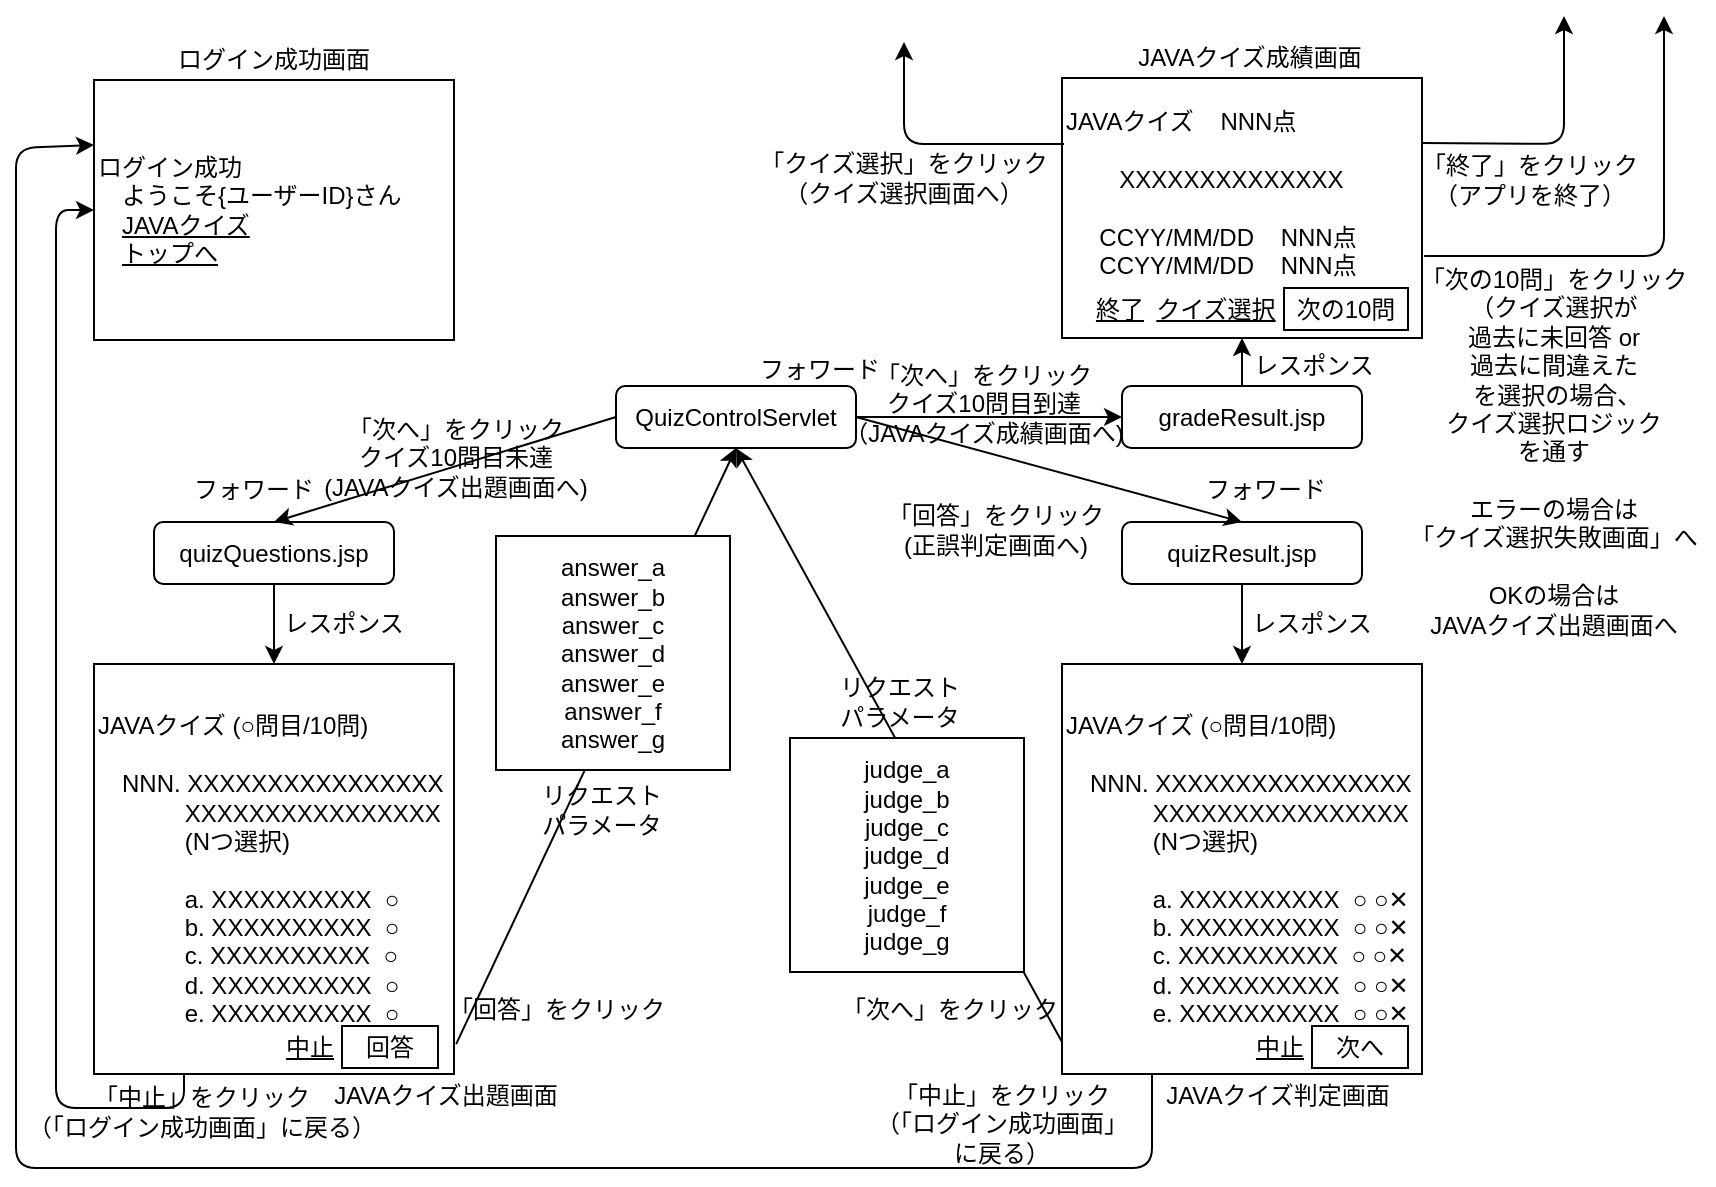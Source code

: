 <mxfile>
    <diagram id="cOPPHnaynSb4PC9Ppda5" name="ページ1">
        <mxGraphModel dx="1403" dy="1644" grid="1" gridSize="10" guides="1" tooltips="1" connect="1" arrows="1" fold="1" page="1" pageScale="1" pageWidth="827" pageHeight="1169" background="none" math="0" shadow="0">
            <root>
                <mxCell id="0"/>
                <mxCell id="1" parent="0"/>
                <mxCell id="12" value="「回答」をクリック&lt;br&gt;(正誤判定画面へ)" style="text;html=1;strokeColor=none;fillColor=none;align=center;verticalAlign=middle;whiteSpace=wrap;rounded=0;" parent="1" vertex="1">
                    <mxGeometry x="-388" y="246" width="116" height="30" as="geometry"/>
                </mxCell>
                <mxCell id="38" value="JAVAクイズ (○問目/10問)&lt;br&gt;&lt;br&gt;　NNN. XXXXXXXXXXXXXXXX&lt;br&gt;&amp;nbsp; &amp;nbsp; &amp;nbsp; &amp;nbsp; &amp;nbsp; &amp;nbsp; &amp;nbsp;XXXXXXXXXXXXXXXX&lt;br&gt;&amp;nbsp; &amp;nbsp; &amp;nbsp; &amp;nbsp; &amp;nbsp; &amp;nbsp; &amp;nbsp;(Nつ選択)&lt;br&gt;&lt;br&gt;&amp;nbsp; &amp;nbsp; &amp;nbsp; &amp;nbsp; &amp;nbsp; &amp;nbsp; &amp;nbsp;a. XXXXXXXXXX&amp;nbsp; ○ ○✕&lt;br&gt;&amp;nbsp; &amp;nbsp; &amp;nbsp; &amp;nbsp; &amp;nbsp; &amp;nbsp; &amp;nbsp;b. XXXXXXXXXX&amp;nbsp; ○ ○✕&lt;br&gt;&amp;nbsp; &amp;nbsp; &amp;nbsp; &amp;nbsp; &amp;nbsp; &amp;nbsp; &amp;nbsp;c. XXXXXXXXXX&amp;nbsp; ○ ○✕&lt;br&gt;&amp;nbsp; &amp;nbsp; &amp;nbsp; &amp;nbsp; &amp;nbsp; &amp;nbsp; &amp;nbsp;d. XXXXXXXXXX&amp;nbsp; ○ ○✕&lt;br&gt;&amp;nbsp; &amp;nbsp; &amp;nbsp; &amp;nbsp; &amp;nbsp; &amp;nbsp; &amp;nbsp;e. XXXXXXXXXX&amp;nbsp; ○ ○✕" style="rounded=0;whiteSpace=wrap;html=1;align=left;" parent="1" vertex="1">
                    <mxGeometry x="-297" y="328" width="180" height="205" as="geometry"/>
                </mxCell>
                <mxCell id="2" value="ログイン成功&lt;br&gt;　ようこそ{ユーザーID}さん&lt;br&gt;　&lt;u&gt;JAVAクイズ&lt;/u&gt;&lt;br&gt;　&lt;u&gt;トップへ&lt;/u&gt;" style="rounded=0;whiteSpace=wrap;html=1;align=left;" parent="1" vertex="1">
                    <mxGeometry x="-781" y="36" width="180" height="130" as="geometry"/>
                </mxCell>
                <mxCell id="3" value="JAVAクイズ (○問目/10問)&lt;br&gt;&lt;br&gt;　NNN. XXXXXXXXXXXXXXXX&lt;br&gt;&amp;nbsp; &amp;nbsp; &amp;nbsp; &amp;nbsp; &amp;nbsp; &amp;nbsp; &amp;nbsp;XXXXXXXXXXXXXXXX&lt;br&gt;&amp;nbsp; &amp;nbsp; &amp;nbsp; &amp;nbsp; &amp;nbsp; &amp;nbsp; &amp;nbsp;(Nつ選択)&lt;br&gt;&lt;br&gt;&amp;nbsp; &amp;nbsp; &amp;nbsp; &amp;nbsp; &amp;nbsp; &amp;nbsp; &amp;nbsp;a. XXXXXXXXXX&amp;nbsp; ○&lt;br&gt;&amp;nbsp; &amp;nbsp; &amp;nbsp; &amp;nbsp; &amp;nbsp; &amp;nbsp; &amp;nbsp;b. XXXXXXXXXX&amp;nbsp; ○&lt;br&gt;&amp;nbsp; &amp;nbsp; &amp;nbsp; &amp;nbsp; &amp;nbsp; &amp;nbsp; &amp;nbsp;c. XXXXXXXXXX&amp;nbsp; ○&lt;br&gt;&amp;nbsp; &amp;nbsp; &amp;nbsp; &amp;nbsp; &amp;nbsp; &amp;nbsp; &amp;nbsp;d. XXXXXXXXXX&amp;nbsp; ○&lt;br&gt;&amp;nbsp; &amp;nbsp; &amp;nbsp; &amp;nbsp; &amp;nbsp; &amp;nbsp; &amp;nbsp;e. XXXXXXXXXX&amp;nbsp; ○" style="rounded=0;whiteSpace=wrap;html=1;align=left;" parent="1" vertex="1">
                    <mxGeometry x="-781" y="328" width="180" height="205" as="geometry"/>
                </mxCell>
                <mxCell id="6" value="回答" style="text;html=1;strokeColor=default;fillColor=none;align=center;verticalAlign=middle;whiteSpace=wrap;rounded=0;" parent="1" vertex="1">
                    <mxGeometry x="-657" y="509" width="48" height="21" as="geometry"/>
                </mxCell>
                <mxCell id="7" value="JAVAクイズ&amp;nbsp; &amp;nbsp; NNN点&lt;br&gt;&lt;br&gt;&amp;nbsp; &amp;nbsp; &amp;nbsp; &amp;nbsp; XXXXXXXXXXXXXX&lt;br&gt;&lt;br&gt;&amp;nbsp; &amp;nbsp; &amp;nbsp;CCYY/MM/DD&amp;nbsp; &amp;nbsp; NNN点&lt;br&gt;&amp;nbsp; &amp;nbsp; &amp;nbsp;CCYY/MM/DD&amp;nbsp; &amp;nbsp; NNN点&lt;br&gt;&lt;br&gt;" style="rounded=0;whiteSpace=wrap;html=1;align=left;" parent="1" vertex="1">
                    <mxGeometry x="-297" y="35" width="180" height="130" as="geometry"/>
                </mxCell>
                <mxCell id="14" value="ログイン成功画面" style="text;html=1;strokeColor=none;fillColor=none;align=center;verticalAlign=middle;whiteSpace=wrap;rounded=0;" parent="1" vertex="1">
                    <mxGeometry x="-771" y="13" width="160" height="25" as="geometry"/>
                </mxCell>
                <mxCell id="15" value="JAVAクイズ出題画面" style="text;html=1;strokeColor=none;fillColor=none;align=center;verticalAlign=middle;whiteSpace=wrap;rounded=0;" parent="1" vertex="1">
                    <mxGeometry x="-685" y="529" width="160" height="30" as="geometry"/>
                </mxCell>
                <mxCell id="16" value="JAVAクイズ成績画面" style="text;html=1;strokeColor=none;fillColor=none;align=center;verticalAlign=middle;whiteSpace=wrap;rounded=0;" parent="1" vertex="1">
                    <mxGeometry x="-283" y="10" width="160" height="30" as="geometry"/>
                </mxCell>
                <mxCell id="18" value="" style="endArrow=classic;html=1;entryX=0;entryY=0.5;entryDx=0;entryDy=0;exitX=0.25;exitY=1;exitDx=0;exitDy=0;" parent="1" source="3" target="2" edge="1">
                    <mxGeometry width="50" height="50" relative="1" as="geometry">
                        <mxPoint x="-661" y="490" as="sourcePoint"/>
                        <mxPoint x="-637" y="369" as="targetPoint"/>
                        <Array as="points">
                            <mxPoint x="-736" y="550"/>
                            <mxPoint x="-800" y="550"/>
                            <mxPoint x="-800" y="101"/>
                        </Array>
                    </mxGeometry>
                </mxCell>
                <mxCell id="21" value="&lt;u&gt;中止&lt;/u&gt;" style="text;html=1;strokeColor=none;fillColor=none;align=center;verticalAlign=middle;whiteSpace=wrap;rounded=0;" parent="1" vertex="1">
                    <mxGeometry x="-697" y="509" width="48" height="21" as="geometry"/>
                </mxCell>
                <mxCell id="27" value="&lt;u&gt;中止&lt;/u&gt;" style="text;html=1;strokeColor=none;fillColor=none;align=center;verticalAlign=middle;whiteSpace=wrap;rounded=0;" parent="1" vertex="1">
                    <mxGeometry x="-212" y="509" width="48" height="21" as="geometry"/>
                </mxCell>
                <mxCell id="28" value="次へ" style="text;html=1;strokeColor=default;fillColor=none;align=center;verticalAlign=middle;whiteSpace=wrap;rounded=0;" parent="1" vertex="1">
                    <mxGeometry x="-172" y="509" width="48" height="21" as="geometry"/>
                </mxCell>
                <mxCell id="29" value="JAVAクイズ判定画面" style="text;html=1;strokeColor=none;fillColor=none;align=center;verticalAlign=middle;whiteSpace=wrap;rounded=0;" parent="1" vertex="1">
                    <mxGeometry x="-269" y="529" width="160" height="30" as="geometry"/>
                </mxCell>
                <mxCell id="33" value="「中止」をクリック&lt;br&gt;（「ログイン成功画面」&lt;br&gt;に戻る）" style="text;html=1;strokeColor=none;fillColor=none;align=center;verticalAlign=middle;whiteSpace=wrap;rounded=0;" parent="1" vertex="1">
                    <mxGeometry x="-407" y="533" width="160" height="50" as="geometry"/>
                </mxCell>
                <mxCell id="39" value="&lt;u&gt;クイズ選択&lt;/u&gt;" style="text;html=1;strokeColor=none;fillColor=none;align=center;verticalAlign=middle;whiteSpace=wrap;rounded=0;" parent="1" vertex="1">
                    <mxGeometry x="-251" y="140" width="62" height="21" as="geometry"/>
                </mxCell>
                <mxCell id="40" value="次の10問" style="text;html=1;strokeColor=default;fillColor=none;align=center;verticalAlign=middle;whiteSpace=wrap;rounded=0;" parent="1" vertex="1">
                    <mxGeometry x="-186" y="140" width="62" height="21" as="geometry"/>
                </mxCell>
                <mxCell id="13" value="" style="endArrow=classic;html=1;entryX=0.5;entryY=1;entryDx=0;entryDy=0;exitX=1.006;exitY=0.927;exitDx=0;exitDy=0;exitPerimeter=0;" parent="1" source="3" target="56" edge="1">
                    <mxGeometry width="50" height="50" relative="1" as="geometry">
                        <mxPoint x="-451" y="437" as="sourcePoint"/>
                        <mxPoint x="-296" y="430.5" as="targetPoint"/>
                    </mxGeometry>
                </mxCell>
                <mxCell id="43" value="「クイズ選択」をクリック&lt;br&gt;（クイズ選択画面へ）" style="text;html=1;strokeColor=none;fillColor=none;align=center;verticalAlign=middle;whiteSpace=wrap;rounded=0;" parent="1" vertex="1">
                    <mxGeometry x="-456" y="60" width="160" height="50" as="geometry"/>
                </mxCell>
                <mxCell id="44" value="" style="endArrow=classic;html=1;exitX=1;exitY=0.5;exitDx=0;exitDy=0;" parent="1" edge="1">
                    <mxGeometry width="50" height="50" relative="1" as="geometry">
                        <mxPoint x="-296" y="68" as="sourcePoint"/>
                        <mxPoint x="-376" y="17" as="targetPoint"/>
                        <Array as="points">
                            <mxPoint x="-376" y="68"/>
                        </Array>
                    </mxGeometry>
                </mxCell>
                <mxCell id="45" value="「次へ」をクリック&lt;br&gt;クイズ10問目到達&lt;br&gt;（JAVAクイズ成績画面へ)" style="text;html=1;strokeColor=none;fillColor=none;align=center;verticalAlign=middle;whiteSpace=wrap;rounded=0;" parent="1" vertex="1">
                    <mxGeometry x="-412" y="176" width="152" height="43" as="geometry"/>
                </mxCell>
                <mxCell id="46" value="" style="endArrow=classic;html=1;exitX=0.25;exitY=1;exitDx=0;exitDy=0;entryX=0;entryY=0.25;entryDx=0;entryDy=0;" parent="1" source="38" target="2" edge="1">
                    <mxGeometry width="50" height="50" relative="1" as="geometry">
                        <mxPoint x="-280" y="550" as="sourcePoint"/>
                        <mxPoint x="-820" y="100" as="targetPoint"/>
                        <Array as="points">
                            <mxPoint x="-252" y="580"/>
                            <mxPoint x="-820" y="580"/>
                            <mxPoint x="-820" y="70"/>
                        </Array>
                    </mxGeometry>
                </mxCell>
                <mxCell id="48" value="「次へ」をクリック&lt;br&gt;クイズ10問目未達&lt;br&gt;(JAVAクイズ出題画面へ)" style="text;html=1;strokeColor=none;fillColor=none;align=center;verticalAlign=middle;whiteSpace=wrap;rounded=0;" parent="1" vertex="1">
                    <mxGeometry x="-671" y="200" width="142" height="50" as="geometry"/>
                </mxCell>
                <mxCell id="49" value="&lt;u&gt;終了&lt;/u&gt;" style="text;html=1;strokeColor=none;fillColor=none;align=center;verticalAlign=middle;whiteSpace=wrap;rounded=0;" parent="1" vertex="1">
                    <mxGeometry x="-292" y="140" width="48" height="21" as="geometry"/>
                </mxCell>
                <mxCell id="50" value="" style="endArrow=classic;html=1;exitX=1;exitY=0.25;exitDx=0;exitDy=0;" parent="1" source="7" edge="1">
                    <mxGeometry width="50" height="50" relative="1" as="geometry">
                        <mxPoint x="-366" y="204" as="sourcePoint"/>
                        <mxPoint x="-46" y="4" as="targetPoint"/>
                        <Array as="points">
                            <mxPoint x="-46" y="68"/>
                        </Array>
                    </mxGeometry>
                </mxCell>
                <mxCell id="51" value="「終了」をクリック&lt;br&gt;（アプリを終了）" style="text;html=1;strokeColor=none;fillColor=none;align=center;verticalAlign=middle;whiteSpace=wrap;rounded=0;" parent="1" vertex="1">
                    <mxGeometry x="-143" y="61" width="160" height="50" as="geometry"/>
                </mxCell>
                <mxCell id="52" value="「次の10問」をクリック&lt;br&gt;（クイズ選択が&lt;br&gt;過去に未回答 or&lt;br&gt;過去に間違えた&lt;br&gt;&amp;nbsp;を選択の場合、&lt;br&gt;クイズ選択ロジック&lt;br&gt;を通す&lt;br&gt;&lt;br&gt;エラーの場合は&lt;br&gt;「クイズ選択失敗画面」へ&lt;br&gt;&lt;br&gt;OKの場合は&lt;br&gt;JAVAクイズ出題画面へ" style="text;html=1;strokeColor=none;fillColor=none;align=center;verticalAlign=middle;whiteSpace=wrap;rounded=0;" parent="1" vertex="1">
                    <mxGeometry x="-131" y="126" width="160" height="191" as="geometry"/>
                </mxCell>
                <mxCell id="53" value="" style="endArrow=classic;html=1;exitX=1.006;exitY=0.685;exitDx=0;exitDy=0;exitPerimeter=0;" parent="1" source="7" edge="1">
                    <mxGeometry width="50" height="50" relative="1" as="geometry">
                        <mxPoint x="-336" y="194" as="sourcePoint"/>
                        <mxPoint x="4" y="4" as="targetPoint"/>
                        <Array as="points">
                            <mxPoint x="4" y="124"/>
                        </Array>
                    </mxGeometry>
                </mxCell>
                <mxCell id="55" value="「中止」をクリック&lt;br&gt;（「ログイン成功画面」に戻る）" style="text;html=1;strokeColor=none;fillColor=none;align=center;verticalAlign=middle;whiteSpace=wrap;rounded=0;" parent="1" vertex="1">
                    <mxGeometry x="-821" y="532" width="188" height="40" as="geometry"/>
                </mxCell>
                <mxCell id="56" value="QuizControlServlet" style="rounded=1;whiteSpace=wrap;html=1;" parent="1" vertex="1">
                    <mxGeometry x="-520" y="189" width="120" height="31" as="geometry"/>
                </mxCell>
                <mxCell id="57" value="quizQuestions.jsp" style="rounded=1;whiteSpace=wrap;html=1;" parent="1" vertex="1">
                    <mxGeometry x="-751" y="257" width="120" height="31" as="geometry"/>
                </mxCell>
                <mxCell id="58" value="" style="endArrow=classic;html=1;exitX=0;exitY=0.5;exitDx=0;exitDy=0;entryX=0.5;entryY=0;entryDx=0;entryDy=0;" parent="1" source="56" target="57" edge="1">
                    <mxGeometry width="50" height="50" relative="1" as="geometry">
                        <mxPoint x="-460" y="259" as="sourcePoint"/>
                        <mxPoint x="-369" y="483" as="targetPoint"/>
                    </mxGeometry>
                </mxCell>
                <mxCell id="59" value="フォワード" style="text;html=1;strokeColor=none;fillColor=none;align=center;verticalAlign=middle;whiteSpace=wrap;rounded=0;" parent="1" vertex="1">
                    <mxGeometry x="-458" y="171" width="80" height="20" as="geometry"/>
                </mxCell>
                <mxCell id="60" value="レスポンス" style="text;html=1;strokeColor=none;fillColor=none;align=center;verticalAlign=middle;whiteSpace=wrap;rounded=0;" parent="1" vertex="1">
                    <mxGeometry x="-696" y="298" width="80" height="20" as="geometry"/>
                </mxCell>
                <mxCell id="61" value="" style="endArrow=classic;html=1;exitX=0.5;exitY=1;exitDx=0;exitDy=0;entryX=0.5;entryY=0;entryDx=0;entryDy=0;" parent="1" source="57" target="3" edge="1">
                    <mxGeometry width="50" height="50" relative="1" as="geometry">
                        <mxPoint x="-301" y="367" as="sourcePoint"/>
                        <mxPoint x="-425" y="369" as="targetPoint"/>
                    </mxGeometry>
                </mxCell>
                <mxCell id="62" value="quizResult.jsp" style="rounded=1;whiteSpace=wrap;html=1;" parent="1" vertex="1">
                    <mxGeometry x="-267" y="257" width="120" height="31" as="geometry"/>
                </mxCell>
                <mxCell id="63" value="" style="endArrow=classic;html=1;exitX=1;exitY=0.5;exitDx=0;exitDy=0;entryX=0.5;entryY=0;entryDx=0;entryDy=0;" parent="1" source="56" target="62" edge="1">
                    <mxGeometry width="50" height="50" relative="1" as="geometry">
                        <mxPoint x="-510" y="232.5" as="sourcePoint"/>
                        <mxPoint x="-420" y="310" as="targetPoint"/>
                    </mxGeometry>
                </mxCell>
                <mxCell id="64" value="" style="endArrow=classic;html=1;exitX=0.5;exitY=1;exitDx=0;exitDy=0;entryX=0.5;entryY=0;entryDx=0;entryDy=0;" parent="1" source="62" target="38" edge="1">
                    <mxGeometry width="50" height="50" relative="1" as="geometry">
                        <mxPoint x="-204" y="298" as="sourcePoint"/>
                        <mxPoint x="-204" y="338" as="targetPoint"/>
                    </mxGeometry>
                </mxCell>
                <mxCell id="65" value="gradeResult.jsp" style="rounded=1;whiteSpace=wrap;html=1;" parent="1" vertex="1">
                    <mxGeometry x="-267" y="189" width="120" height="31" as="geometry"/>
                </mxCell>
                <mxCell id="66" value="" style="endArrow=classic;html=1;exitX=1;exitY=0.5;exitDx=0;exitDy=0;entryX=0;entryY=0.5;entryDx=0;entryDy=0;" parent="1" source="56" target="65" edge="1">
                    <mxGeometry width="50" height="50" relative="1" as="geometry">
                        <mxPoint x="-390" y="232.5" as="sourcePoint"/>
                        <mxPoint x="-197" y="267" as="targetPoint"/>
                    </mxGeometry>
                </mxCell>
                <mxCell id="67" value="" style="endArrow=classic;html=1;exitX=0.5;exitY=0;exitDx=0;exitDy=0;entryX=0.5;entryY=1;entryDx=0;entryDy=0;" parent="1" source="65" target="7" edge="1">
                    <mxGeometry width="50" height="50" relative="1" as="geometry">
                        <mxPoint x="-478" y="385" as="sourcePoint"/>
                        <mxPoint x="-478" y="343" as="targetPoint"/>
                    </mxGeometry>
                </mxCell>
                <mxCell id="68" value="レスポンス" style="text;html=1;strokeColor=none;fillColor=none;align=center;verticalAlign=middle;whiteSpace=wrap;rounded=0;" parent="1" vertex="1">
                    <mxGeometry x="-212" y="298" width="80" height="20" as="geometry"/>
                </mxCell>
                <mxCell id="69" value="レスポンス" style="text;html=1;strokeColor=none;fillColor=none;align=center;verticalAlign=middle;whiteSpace=wrap;rounded=0;" parent="1" vertex="1">
                    <mxGeometry x="-211" y="169" width="80" height="20" as="geometry"/>
                </mxCell>
                <mxCell id="70" value="「回答」をクリック" style="text;html=1;strokeColor=none;fillColor=none;align=center;verticalAlign=middle;whiteSpace=wrap;rounded=0;" parent="1" vertex="1">
                    <mxGeometry x="-607" y="486" width="115" height="30" as="geometry"/>
                </mxCell>
                <mxCell id="71" value="" style="endArrow=classic;html=1;exitX=0;exitY=0.922;exitDx=0;exitDy=0;exitPerimeter=0;entryX=0.5;entryY=1;entryDx=0;entryDy=0;" parent="1" source="38" target="56" edge="1">
                    <mxGeometry width="50" height="50" relative="1" as="geometry">
                        <mxPoint x="-370" y="510" as="sourcePoint"/>
                        <mxPoint x="-460" y="240" as="targetPoint"/>
                    </mxGeometry>
                </mxCell>
                <mxCell id="72" value="「次へ」をクリック" style="text;html=1;strokeColor=none;fillColor=none;align=center;verticalAlign=middle;whiteSpace=wrap;rounded=0;" parent="1" vertex="1">
                    <mxGeometry x="-409" y="491" width="112" height="20" as="geometry"/>
                </mxCell>
                <mxCell id="73" value="フォワード" style="text;html=1;strokeColor=none;fillColor=none;align=center;verticalAlign=middle;whiteSpace=wrap;rounded=0;" parent="1" vertex="1">
                    <mxGeometry x="-741" y="231" width="80" height="20" as="geometry"/>
                </mxCell>
                <mxCell id="74" value="フォワード" style="text;html=1;strokeColor=none;fillColor=none;align=center;verticalAlign=middle;whiteSpace=wrap;rounded=0;" parent="1" vertex="1">
                    <mxGeometry x="-235" y="231" width="80" height="20" as="geometry"/>
                </mxCell>
                <mxCell id="75" value="answer_a&lt;br&gt;answer_b&lt;br&gt;answer_c&lt;br&gt;answer_d&lt;br&gt;answer_e&lt;br&gt;answer_f&lt;br&gt;answer_g" style="whiteSpace=wrap;html=1;aspect=fixed;" parent="1" vertex="1">
                    <mxGeometry x="-580" y="264" width="117" height="117" as="geometry"/>
                </mxCell>
                <mxCell id="76" value="リクエストパラメータ" style="text;html=1;strokeColor=none;fillColor=none;align=center;verticalAlign=middle;whiteSpace=wrap;rounded=0;" parent="1" vertex="1">
                    <mxGeometry x="-562" y="386" width="70" height="30" as="geometry"/>
                </mxCell>
                <mxCell id="77" value="judge_a&lt;br&gt;judge_b&lt;br&gt;judge_c&lt;br&gt;judge_d&lt;br&gt;judge_e&lt;br&gt;judge_f&lt;br&gt;judge_g" style="whiteSpace=wrap;html=1;aspect=fixed;" parent="1" vertex="1">
                    <mxGeometry x="-433" y="365" width="117" height="117" as="geometry"/>
                </mxCell>
                <mxCell id="78" value="リクエストパラメータ" style="text;html=1;strokeColor=none;fillColor=none;align=center;verticalAlign=middle;whiteSpace=wrap;rounded=0;" parent="1" vertex="1">
                    <mxGeometry x="-413" y="332" width="70" height="30" as="geometry"/>
                </mxCell>
            </root>
        </mxGraphModel>
    </diagram>
</mxfile>